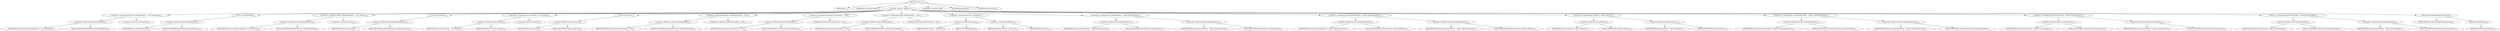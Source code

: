 digraph "&lt;init&gt;" {  
"289" [label = <(METHOD,&lt;init&gt;)<SUB>118</SUB>> ]
"6" [label = <(PARAM,this)<SUB>118</SUB>> ]
"290" [label = <(PARAM,AbstractFileSet fileset)<SUB>118</SUB>> ]
"291" [label = <(BLOCK,&lt;empty&gt;,&lt;empty&gt;)<SUB>118</SUB>> ]
"292" [label = <(&lt;operator&gt;.assignment,PatternSet defaultPatterns = new PatternSet())<SUB>105</SUB>> ]
"293" [label = <(&lt;operator&gt;.fieldAccess,this.defaultPatterns)<SUB>105</SUB>> ]
"294" [label = <(IDENTIFIER,this,PatternSet defaultPatterns = new PatternSet())<SUB>105</SUB>> ]
"295" [label = <(FIELD_IDENTIFIER,defaultPatterns,defaultPatterns)<SUB>105</SUB>> ]
"296" [label = <(&lt;operator&gt;.alloc,new PatternSet())<SUB>105</SUB>> ]
"297" [label = <(&lt;init&gt;,new PatternSet())<SUB>105</SUB>> ]
"298" [label = <(&lt;operator&gt;.fieldAccess,this.defaultPatterns)<SUB>105</SUB>> ]
"299" [label = <(IDENTIFIER,this,new PatternSet())<SUB>105</SUB>> ]
"300" [label = <(FIELD_IDENTIFIER,defaultPatterns,defaultPatterns)<SUB>105</SUB>> ]
"301" [label = <(&lt;operator&gt;.assignment,Vector additionalPatterns = new Vector())<SUB>106</SUB>> ]
"302" [label = <(&lt;operator&gt;.fieldAccess,this.additionalPatterns)<SUB>106</SUB>> ]
"303" [label = <(IDENTIFIER,this,Vector additionalPatterns = new Vector())<SUB>106</SUB>> ]
"304" [label = <(FIELD_IDENTIFIER,additionalPatterns,additionalPatterns)<SUB>106</SUB>> ]
"305" [label = <(&lt;operator&gt;.alloc,new Vector())<SUB>106</SUB>> ]
"306" [label = <(&lt;init&gt;,new Vector())<SUB>106</SUB>> ]
"307" [label = <(&lt;operator&gt;.fieldAccess,this.additionalPatterns)<SUB>106</SUB>> ]
"308" [label = <(IDENTIFIER,this,new Vector())<SUB>106</SUB>> ]
"309" [label = <(FIELD_IDENTIFIER,additionalPatterns,additionalPatterns)<SUB>106</SUB>> ]
"310" [label = <(&lt;operator&gt;.assignment,Vector selectors = new Vector())<SUB>107</SUB>> ]
"311" [label = <(&lt;operator&gt;.fieldAccess,this.selectors)<SUB>107</SUB>> ]
"312" [label = <(IDENTIFIER,this,Vector selectors = new Vector())<SUB>107</SUB>> ]
"313" [label = <(FIELD_IDENTIFIER,selectors,selectors)<SUB>107</SUB>> ]
"314" [label = <(&lt;operator&gt;.alloc,new Vector())<SUB>107</SUB>> ]
"315" [label = <(&lt;init&gt;,new Vector())<SUB>107</SUB>> ]
"316" [label = <(&lt;operator&gt;.fieldAccess,this.selectors)<SUB>107</SUB>> ]
"317" [label = <(IDENTIFIER,this,new Vector())<SUB>107</SUB>> ]
"318" [label = <(FIELD_IDENTIFIER,selectors,selectors)<SUB>107</SUB>> ]
"319" [label = <(&lt;operator&gt;.assignment,boolean useDefaultExcludes = true)<SUB>110</SUB>> ]
"320" [label = <(&lt;operator&gt;.fieldAccess,this.useDefaultExcludes)<SUB>110</SUB>> ]
"321" [label = <(IDENTIFIER,this,boolean useDefaultExcludes = true)<SUB>110</SUB>> ]
"322" [label = <(FIELD_IDENTIFIER,useDefaultExcludes,useDefaultExcludes)<SUB>110</SUB>> ]
"323" [label = <(LITERAL,true,boolean useDefaultExcludes = true)<SUB>110</SUB>> ]
"324" [label = <(&lt;operator&gt;.assignment,boolean isCaseSensitive = true)<SUB>111</SUB>> ]
"325" [label = <(&lt;operator&gt;.fieldAccess,this.isCaseSensitive)<SUB>111</SUB>> ]
"326" [label = <(IDENTIFIER,this,boolean isCaseSensitive = true)<SUB>111</SUB>> ]
"327" [label = <(FIELD_IDENTIFIER,isCaseSensitive,isCaseSensitive)<SUB>111</SUB>> ]
"328" [label = <(LITERAL,true,boolean isCaseSensitive = true)<SUB>111</SUB>> ]
"329" [label = <(&lt;operator&gt;.assignment,boolean followSymlinks = true)<SUB>112</SUB>> ]
"330" [label = <(&lt;operator&gt;.fieldAccess,this.followSymlinks)<SUB>112</SUB>> ]
"331" [label = <(IDENTIFIER,this,boolean followSymlinks = true)<SUB>112</SUB>> ]
"332" [label = <(FIELD_IDENTIFIER,followSymlinks,followSymlinks)<SUB>112</SUB>> ]
"333" [label = <(LITERAL,true,boolean followSymlinks = true)<SUB>112</SUB>> ]
"334" [label = <(&lt;operator&gt;.assignment,this.dir = fileset.dir)<SUB>119</SUB>> ]
"335" [label = <(&lt;operator&gt;.fieldAccess,this.dir)<SUB>119</SUB>> ]
"5" [label = <(IDENTIFIER,this,this.dir = fileset.dir)<SUB>119</SUB>> ]
"336" [label = <(FIELD_IDENTIFIER,dir,dir)<SUB>119</SUB>> ]
"337" [label = <(&lt;operator&gt;.fieldAccess,fileset.dir)<SUB>119</SUB>> ]
"338" [label = <(IDENTIFIER,fileset,this.dir = fileset.dir)<SUB>119</SUB>> ]
"339" [label = <(FIELD_IDENTIFIER,dir,dir)<SUB>119</SUB>> ]
"340" [label = <(&lt;operator&gt;.assignment,this.defaultPatterns = fileset.defaultPatterns)<SUB>120</SUB>> ]
"341" [label = <(&lt;operator&gt;.fieldAccess,this.defaultPatterns)<SUB>120</SUB>> ]
"7" [label = <(IDENTIFIER,this,this.defaultPatterns = fileset.defaultPatterns)<SUB>120</SUB>> ]
"342" [label = <(FIELD_IDENTIFIER,defaultPatterns,defaultPatterns)<SUB>120</SUB>> ]
"343" [label = <(&lt;operator&gt;.fieldAccess,fileset.defaultPatterns)<SUB>120</SUB>> ]
"344" [label = <(IDENTIFIER,fileset,this.defaultPatterns = fileset.defaultPatterns)<SUB>120</SUB>> ]
"345" [label = <(FIELD_IDENTIFIER,defaultPatterns,defaultPatterns)<SUB>120</SUB>> ]
"346" [label = <(&lt;operator&gt;.assignment,this.additionalPatterns = fileset.additionalPatterns)<SUB>121</SUB>> ]
"347" [label = <(&lt;operator&gt;.fieldAccess,this.additionalPatterns)<SUB>121</SUB>> ]
"8" [label = <(IDENTIFIER,this,this.additionalPatterns = fileset.additionalPatterns)<SUB>121</SUB>> ]
"348" [label = <(FIELD_IDENTIFIER,additionalPatterns,additionalPatterns)<SUB>121</SUB>> ]
"349" [label = <(&lt;operator&gt;.fieldAccess,fileset.additionalPatterns)<SUB>121</SUB>> ]
"350" [label = <(IDENTIFIER,fileset,this.additionalPatterns = fileset.additionalPatterns)<SUB>121</SUB>> ]
"351" [label = <(FIELD_IDENTIFIER,additionalPatterns,additionalPatterns)<SUB>121</SUB>> ]
"352" [label = <(&lt;operator&gt;.assignment,this.selectors = fileset.selectors)<SUB>122</SUB>> ]
"353" [label = <(&lt;operator&gt;.fieldAccess,this.selectors)<SUB>122</SUB>> ]
"9" [label = <(IDENTIFIER,this,this.selectors = fileset.selectors)<SUB>122</SUB>> ]
"354" [label = <(FIELD_IDENTIFIER,selectors,selectors)<SUB>122</SUB>> ]
"355" [label = <(&lt;operator&gt;.fieldAccess,fileset.selectors)<SUB>122</SUB>> ]
"356" [label = <(IDENTIFIER,fileset,this.selectors = fileset.selectors)<SUB>122</SUB>> ]
"357" [label = <(FIELD_IDENTIFIER,selectors,selectors)<SUB>122</SUB>> ]
"358" [label = <(&lt;operator&gt;.assignment,this.useDefaultExcludes = fileset.useDefaultExcludes)<SUB>123</SUB>> ]
"359" [label = <(&lt;operator&gt;.fieldAccess,this.useDefaultExcludes)<SUB>123</SUB>> ]
"10" [label = <(IDENTIFIER,this,this.useDefaultExcludes = fileset.useDefaultExcludes)<SUB>123</SUB>> ]
"360" [label = <(FIELD_IDENTIFIER,useDefaultExcludes,useDefaultExcludes)<SUB>123</SUB>> ]
"361" [label = <(&lt;operator&gt;.fieldAccess,fileset.useDefaultExcludes)<SUB>123</SUB>> ]
"362" [label = <(IDENTIFIER,fileset,this.useDefaultExcludes = fileset.useDefaultExcludes)<SUB>123</SUB>> ]
"363" [label = <(FIELD_IDENTIFIER,useDefaultExcludes,useDefaultExcludes)<SUB>123</SUB>> ]
"364" [label = <(&lt;operator&gt;.assignment,this.isCaseSensitive = fileset.isCaseSensitive)<SUB>124</SUB>> ]
"365" [label = <(&lt;operator&gt;.fieldAccess,this.isCaseSensitive)<SUB>124</SUB>> ]
"11" [label = <(IDENTIFIER,this,this.isCaseSensitive = fileset.isCaseSensitive)<SUB>124</SUB>> ]
"366" [label = <(FIELD_IDENTIFIER,isCaseSensitive,isCaseSensitive)<SUB>124</SUB>> ]
"367" [label = <(&lt;operator&gt;.fieldAccess,fileset.isCaseSensitive)<SUB>124</SUB>> ]
"368" [label = <(IDENTIFIER,fileset,this.isCaseSensitive = fileset.isCaseSensitive)<SUB>124</SUB>> ]
"369" [label = <(FIELD_IDENTIFIER,isCaseSensitive,isCaseSensitive)<SUB>124</SUB>> ]
"370" [label = <(&lt;operator&gt;.assignment,this.followSymlinks = fileset.followSymlinks)<SUB>125</SUB>> ]
"371" [label = <(&lt;operator&gt;.fieldAccess,this.followSymlinks)<SUB>125</SUB>> ]
"12" [label = <(IDENTIFIER,this,this.followSymlinks = fileset.followSymlinks)<SUB>125</SUB>> ]
"372" [label = <(FIELD_IDENTIFIER,followSymlinks,followSymlinks)<SUB>125</SUB>> ]
"373" [label = <(&lt;operator&gt;.fieldAccess,fileset.followSymlinks)<SUB>125</SUB>> ]
"374" [label = <(IDENTIFIER,fileset,this.followSymlinks = fileset.followSymlinks)<SUB>125</SUB>> ]
"375" [label = <(FIELD_IDENTIFIER,followSymlinks,followSymlinks)<SUB>125</SUB>> ]
"376" [label = <(setProject,setProject(fileset.getProject()))<SUB>126</SUB>> ]
"13" [label = <(IDENTIFIER,this,setProject(fileset.getProject()))<SUB>126</SUB>> ]
"377" [label = <(getProject,getProject())<SUB>126</SUB>> ]
"378" [label = <(IDENTIFIER,fileset,getProject())<SUB>126</SUB>> ]
"379" [label = <(MODIFIER,CONSTRUCTOR)> ]
"380" [label = <(MODIFIER,PROTECTED)> ]
"381" [label = <(METHOD_RETURN,void)<SUB>127</SUB>> ]
  "289" -> "6" 
  "289" -> "290" 
  "289" -> "291" 
  "289" -> "379" 
  "289" -> "380" 
  "289" -> "381" 
  "291" -> "292" 
  "291" -> "297" 
  "291" -> "301" 
  "291" -> "306" 
  "291" -> "310" 
  "291" -> "315" 
  "291" -> "319" 
  "291" -> "324" 
  "291" -> "329" 
  "291" -> "334" 
  "291" -> "340" 
  "291" -> "346" 
  "291" -> "352" 
  "291" -> "358" 
  "291" -> "364" 
  "291" -> "370" 
  "291" -> "376" 
  "292" -> "293" 
  "292" -> "296" 
  "293" -> "294" 
  "293" -> "295" 
  "297" -> "298" 
  "298" -> "299" 
  "298" -> "300" 
  "301" -> "302" 
  "301" -> "305" 
  "302" -> "303" 
  "302" -> "304" 
  "306" -> "307" 
  "307" -> "308" 
  "307" -> "309" 
  "310" -> "311" 
  "310" -> "314" 
  "311" -> "312" 
  "311" -> "313" 
  "315" -> "316" 
  "316" -> "317" 
  "316" -> "318" 
  "319" -> "320" 
  "319" -> "323" 
  "320" -> "321" 
  "320" -> "322" 
  "324" -> "325" 
  "324" -> "328" 
  "325" -> "326" 
  "325" -> "327" 
  "329" -> "330" 
  "329" -> "333" 
  "330" -> "331" 
  "330" -> "332" 
  "334" -> "335" 
  "334" -> "337" 
  "335" -> "5" 
  "335" -> "336" 
  "337" -> "338" 
  "337" -> "339" 
  "340" -> "341" 
  "340" -> "343" 
  "341" -> "7" 
  "341" -> "342" 
  "343" -> "344" 
  "343" -> "345" 
  "346" -> "347" 
  "346" -> "349" 
  "347" -> "8" 
  "347" -> "348" 
  "349" -> "350" 
  "349" -> "351" 
  "352" -> "353" 
  "352" -> "355" 
  "353" -> "9" 
  "353" -> "354" 
  "355" -> "356" 
  "355" -> "357" 
  "358" -> "359" 
  "358" -> "361" 
  "359" -> "10" 
  "359" -> "360" 
  "361" -> "362" 
  "361" -> "363" 
  "364" -> "365" 
  "364" -> "367" 
  "365" -> "11" 
  "365" -> "366" 
  "367" -> "368" 
  "367" -> "369" 
  "370" -> "371" 
  "370" -> "373" 
  "371" -> "12" 
  "371" -> "372" 
  "373" -> "374" 
  "373" -> "375" 
  "376" -> "13" 
  "376" -> "377" 
  "377" -> "378" 
}
